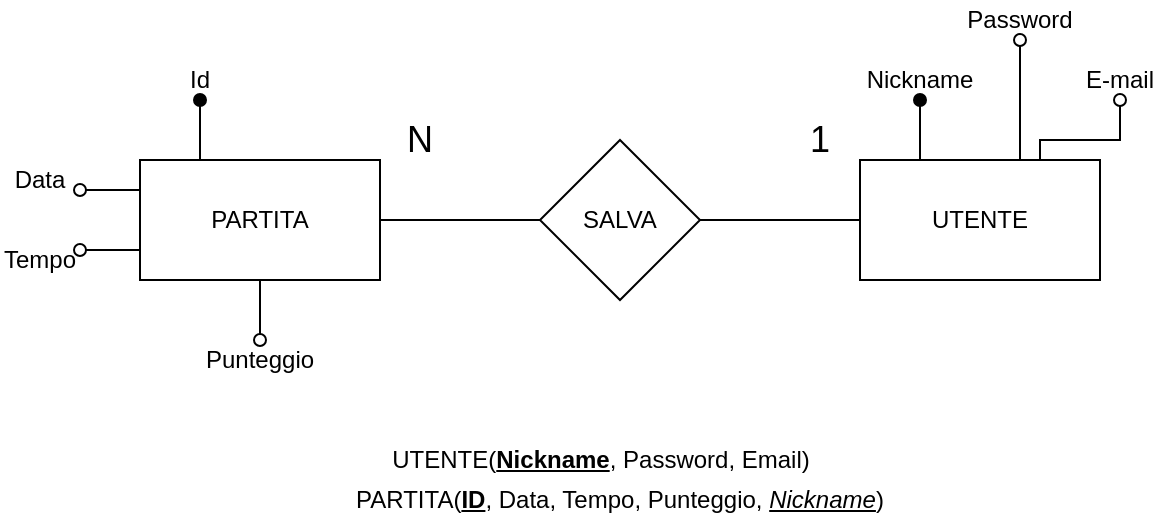 <mxfile version="17.5.0" type="device"><diagram id="Luw1E0C-gJ_dgFvILSbS" name="Page-1"><mxGraphModel dx="1422" dy="762" grid="1" gridSize="10" guides="1" tooltips="1" connect="1" arrows="1" fold="1" page="1" pageScale="1" pageWidth="827" pageHeight="1169" math="0" shadow="0"><root><mxCell id="0"/><mxCell id="1" parent="0"/><mxCell id="U3L6NJ19LHZkcNkg8ttW-73" value="UTENTE(&lt;b&gt;&lt;u&gt;Nickname&lt;/u&gt;&lt;/b&gt;, Password, Email)" style="text;html=1;align=center;verticalAlign=middle;resizable=0;points=[];autosize=1;" parent="1" vertex="1"><mxGeometry x="314" y="270" width="220" height="20" as="geometry"/></mxCell><mxCell id="U3L6NJ19LHZkcNkg8ttW-76" value="PARTITA(&lt;b&gt;&lt;u&gt;ID&lt;/u&gt;&lt;/b&gt;, Data, Tempo, Punteggio,&lt;i&gt;&amp;nbsp;&lt;u&gt;Nickname&lt;/u&gt;&lt;/i&gt;)" style="text;html=1;strokeColor=none;fillColor=none;align=center;verticalAlign=middle;whiteSpace=wrap;rounded=0;" parent="1" vertex="1"><mxGeometry x="264" y="290" width="340" height="20" as="geometry"/></mxCell><mxCell id="Jseiz6JRdLLC0rp4wQsR-7" style="edgeStyle=orthogonalEdgeStyle;rounded=0;orthogonalLoop=1;jettySize=auto;html=1;exitX=0.25;exitY=0;exitDx=0;exitDy=0;startArrow=none;startFill=0;endArrow=oval;endFill=1;" parent="1" source="Jseiz6JRdLLC0rp4wQsR-6" edge="1"><mxGeometry relative="1" as="geometry"><mxPoint x="224" y="100" as="targetPoint"/></mxGeometry></mxCell><mxCell id="Jseiz6JRdLLC0rp4wQsR-9" style="edgeStyle=orthogonalEdgeStyle;rounded=0;orthogonalLoop=1;jettySize=auto;html=1;exitX=0;exitY=0.75;exitDx=0;exitDy=0;startArrow=none;startFill=0;endArrow=oval;endFill=0;" parent="1" source="Jseiz6JRdLLC0rp4wQsR-6" edge="1"><mxGeometry relative="1" as="geometry"><mxPoint x="164" y="175" as="targetPoint"/></mxGeometry></mxCell><mxCell id="Jseiz6JRdLLC0rp4wQsR-10" style="edgeStyle=orthogonalEdgeStyle;rounded=0;orthogonalLoop=1;jettySize=auto;html=1;exitX=0;exitY=0.25;exitDx=0;exitDy=0;startArrow=none;startFill=0;endArrow=oval;endFill=0;" parent="1" source="Jseiz6JRdLLC0rp4wQsR-6" edge="1"><mxGeometry relative="1" as="geometry"><mxPoint x="164" y="145" as="targetPoint"/></mxGeometry></mxCell><mxCell id="Jseiz6JRdLLC0rp4wQsR-13" style="edgeStyle=orthogonalEdgeStyle;rounded=0;orthogonalLoop=1;jettySize=auto;html=1;exitX=0.5;exitY=1;exitDx=0;exitDy=0;startArrow=none;startFill=0;endArrow=oval;endFill=0;" parent="1" source="Jseiz6JRdLLC0rp4wQsR-6" edge="1"><mxGeometry relative="1" as="geometry"><mxPoint x="254" y="220" as="targetPoint"/></mxGeometry></mxCell><mxCell id="Jseiz6JRdLLC0rp4wQsR-17" style="edgeStyle=orthogonalEdgeStyle;rounded=0;orthogonalLoop=1;jettySize=auto;html=1;exitX=1;exitY=0.5;exitDx=0;exitDy=0;entryX=0;entryY=0.5;entryDx=0;entryDy=0;startArrow=none;startFill=0;endArrow=none;endFill=0;" parent="1" source="Jseiz6JRdLLC0rp4wQsR-6" target="Jseiz6JRdLLC0rp4wQsR-16" edge="1"><mxGeometry relative="1" as="geometry"/></mxCell><mxCell id="Jseiz6JRdLLC0rp4wQsR-6" value="PARTITA" style="rounded=0;whiteSpace=wrap;html=1;" parent="1" vertex="1"><mxGeometry x="194" y="130" width="120" height="60" as="geometry"/></mxCell><mxCell id="Jseiz6JRdLLC0rp4wQsR-8" value="Id" style="text;html=1;strokeColor=none;fillColor=none;align=center;verticalAlign=middle;whiteSpace=wrap;rounded=0;" parent="1" vertex="1"><mxGeometry x="204" y="80" width="40" height="20" as="geometry"/></mxCell><mxCell id="Jseiz6JRdLLC0rp4wQsR-11" value="Data" style="text;html=1;strokeColor=none;fillColor=none;align=center;verticalAlign=middle;whiteSpace=wrap;rounded=0;" parent="1" vertex="1"><mxGeometry x="124" y="130" width="40" height="20" as="geometry"/></mxCell><mxCell id="Jseiz6JRdLLC0rp4wQsR-12" value="Tempo" style="text;html=1;strokeColor=none;fillColor=none;align=center;verticalAlign=middle;whiteSpace=wrap;rounded=0;" parent="1" vertex="1"><mxGeometry x="124" y="170" width="40" height="20" as="geometry"/></mxCell><mxCell id="Jseiz6JRdLLC0rp4wQsR-14" value="Punteggio" style="text;html=1;strokeColor=none;fillColor=none;align=center;verticalAlign=middle;whiteSpace=wrap;rounded=0;" parent="1" vertex="1"><mxGeometry x="234" y="220" width="40" height="20" as="geometry"/></mxCell><mxCell id="Jseiz6JRdLLC0rp4wQsR-19" style="edgeStyle=orthogonalEdgeStyle;rounded=0;orthogonalLoop=1;jettySize=auto;html=1;exitX=1;exitY=0.5;exitDx=0;exitDy=0;entryX=0;entryY=0.5;entryDx=0;entryDy=0;startArrow=none;startFill=0;endArrow=none;endFill=0;" parent="1" source="Jseiz6JRdLLC0rp4wQsR-16" target="Jseiz6JRdLLC0rp4wQsR-18" edge="1"><mxGeometry relative="1" as="geometry"/></mxCell><mxCell id="Jseiz6JRdLLC0rp4wQsR-16" value="SALVA" style="rhombus;whiteSpace=wrap;html=1;" parent="1" vertex="1"><mxGeometry x="394" y="120" width="80" height="80" as="geometry"/></mxCell><mxCell id="Jseiz6JRdLLC0rp4wQsR-20" style="edgeStyle=orthogonalEdgeStyle;rounded=0;orthogonalLoop=1;jettySize=auto;html=1;exitX=0.25;exitY=0;exitDx=0;exitDy=0;startArrow=none;startFill=0;endArrow=oval;endFill=1;" parent="1" source="Jseiz6JRdLLC0rp4wQsR-18" edge="1"><mxGeometry relative="1" as="geometry"><mxPoint x="584" y="100" as="targetPoint"/></mxGeometry></mxCell><mxCell id="Jseiz6JRdLLC0rp4wQsR-21" style="edgeStyle=orthogonalEdgeStyle;rounded=0;orthogonalLoop=1;jettySize=auto;html=1;exitX=0.75;exitY=0;exitDx=0;exitDy=0;startArrow=none;startFill=0;endArrow=oval;endFill=0;" parent="1" source="Jseiz6JRdLLC0rp4wQsR-18" edge="1"><mxGeometry relative="1" as="geometry"><mxPoint x="684" y="100" as="targetPoint"/><Array as="points"><mxPoint x="644" y="120"/><mxPoint x="684" y="120"/></Array></mxGeometry></mxCell><mxCell id="Jseiz6JRdLLC0rp4wQsR-24" style="edgeStyle=orthogonalEdgeStyle;rounded=0;orthogonalLoop=1;jettySize=auto;html=1;exitX=0.75;exitY=0;exitDx=0;exitDy=0;startArrow=none;startFill=0;endArrow=oval;endFill=0;" parent="1" source="Jseiz6JRdLLC0rp4wQsR-18" edge="1"><mxGeometry relative="1" as="geometry"><mxPoint x="634" y="70" as="targetPoint"/><Array as="points"><mxPoint x="634" y="130"/></Array></mxGeometry></mxCell><mxCell id="Jseiz6JRdLLC0rp4wQsR-18" value="UTENTE" style="rounded=0;whiteSpace=wrap;html=1;" parent="1" vertex="1"><mxGeometry x="554" y="130" width="120" height="60" as="geometry"/></mxCell><mxCell id="Jseiz6JRdLLC0rp4wQsR-25" value="Nickname" style="text;html=1;strokeColor=none;fillColor=none;align=center;verticalAlign=middle;whiteSpace=wrap;rounded=0;" parent="1" vertex="1"><mxGeometry x="564" y="80" width="40" height="20" as="geometry"/></mxCell><mxCell id="Jseiz6JRdLLC0rp4wQsR-26" value="Password" style="text;html=1;strokeColor=none;fillColor=none;align=center;verticalAlign=middle;whiteSpace=wrap;rounded=0;" parent="1" vertex="1"><mxGeometry x="614" y="50" width="40" height="20" as="geometry"/></mxCell><mxCell id="Jseiz6JRdLLC0rp4wQsR-30" value="E-mail" style="text;html=1;strokeColor=none;fillColor=none;align=center;verticalAlign=middle;whiteSpace=wrap;rounded=0;" parent="1" vertex="1"><mxGeometry x="664" y="80" width="40" height="20" as="geometry"/></mxCell><mxCell id="Jseiz6JRdLLC0rp4wQsR-35" value="&lt;font style=&quot;font-size: 18px&quot;&gt;1&lt;/font&gt;" style="text;html=1;strokeColor=none;fillColor=none;align=center;verticalAlign=middle;whiteSpace=wrap;rounded=0;" parent="1" vertex="1"><mxGeometry x="514" y="110" width="40" height="20" as="geometry"/></mxCell><mxCell id="Jseiz6JRdLLC0rp4wQsR-36" value="&lt;font style=&quot;font-size: 18px&quot;&gt;N&lt;/font&gt;" style="text;html=1;strokeColor=none;fillColor=none;align=center;verticalAlign=middle;whiteSpace=wrap;rounded=0;" parent="1" vertex="1"><mxGeometry x="314" y="110" width="40" height="20" as="geometry"/></mxCell></root></mxGraphModel></diagram></mxfile>
